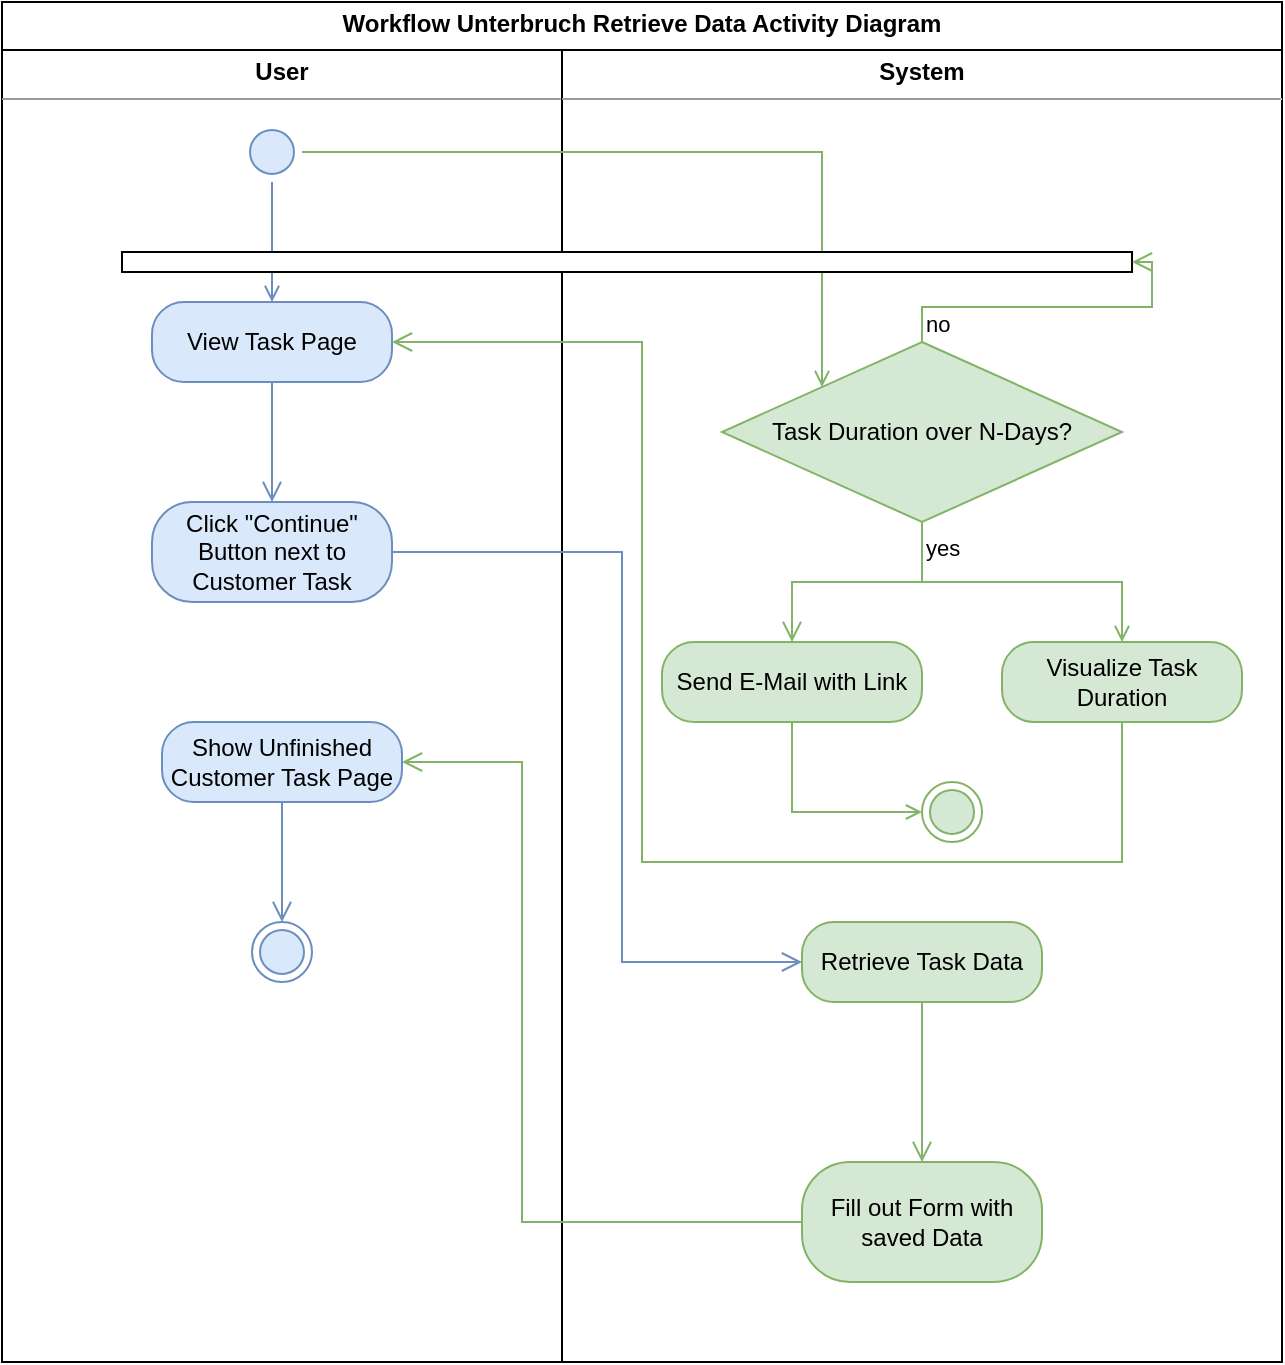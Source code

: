<mxfile version="24.0.1" type="device">
  <diagram name="Page-1" id="kfeUM7ncF0NBmRUnIfUb">
    <mxGraphModel dx="2954" dy="1134" grid="1" gridSize="10" guides="1" tooltips="1" connect="1" arrows="1" fold="1" page="1" pageScale="1" pageWidth="850" pageHeight="1100" math="0" shadow="0">
      <root>
        <mxCell id="0" />
        <mxCell id="1" parent="0" />
        <mxCell id="3npMG4CBkp7sPQHAlQO3-1" value="&lt;p style=&quot;margin:0px;margin-top:4px;text-align:center;&quot;&gt;&lt;b&gt;Workflow Unterbruch Retrieve Data Activity Diagram&lt;/b&gt;&lt;br&gt;&lt;/p&gt;&lt;hr size=&quot;1&quot;&gt;&lt;div style=&quot;height:2px;&quot;&gt;&lt;/div&gt;" style="verticalAlign=top;align=left;overflow=fill;html=1;whiteSpace=wrap;" parent="1" vertex="1">
          <mxGeometry x="120" y="80" width="640" height="680" as="geometry" />
        </mxCell>
        <mxCell id="3npMG4CBkp7sPQHAlQO3-2" value="&lt;p style=&quot;margin:0px;margin-top:4px;text-align:center;&quot;&gt;&lt;b&gt;User&lt;/b&gt;&lt;br&gt;&lt;/p&gt;&lt;hr size=&quot;1&quot;&gt;&lt;div style=&quot;height:2px;&quot;&gt;&lt;/div&gt;" style="verticalAlign=top;align=left;overflow=fill;html=1;whiteSpace=wrap;" parent="1" vertex="1">
          <mxGeometry x="120" y="104" width="280" height="656" as="geometry" />
        </mxCell>
        <mxCell id="3npMG4CBkp7sPQHAlQO3-3" value="&lt;p style=&quot;margin:0px;margin-top:4px;text-align:center;&quot;&gt;&lt;b&gt;System&lt;/b&gt;&lt;br&gt;&lt;/p&gt;&lt;hr size=&quot;1&quot;&gt;&lt;div style=&quot;height:2px;&quot;&gt;&lt;/div&gt;" style="verticalAlign=top;align=left;overflow=fill;html=1;whiteSpace=wrap;" parent="1" vertex="1">
          <mxGeometry x="400" y="104" width="360" height="656" as="geometry" />
        </mxCell>
        <mxCell id="RTWE98j4PJ2n2rW44HKh-9" style="edgeStyle=orthogonalEdgeStyle;rounded=0;orthogonalLoop=1;jettySize=auto;html=1;fillColor=#dae8fc;strokeColor=#6c8ebf;" parent="1" source="3npMG4CBkp7sPQHAlQO3-4" target="RTWE98j4PJ2n2rW44HKh-7" edge="1">
          <mxGeometry relative="1" as="geometry">
            <Array as="points">
              <mxPoint x="255" y="210" />
            </Array>
          </mxGeometry>
        </mxCell>
        <mxCell id="RTWE98j4PJ2n2rW44HKh-22" style="edgeStyle=orthogonalEdgeStyle;rounded=0;orthogonalLoop=1;jettySize=auto;html=1;entryX=0;entryY=0;entryDx=0;entryDy=0;fillColor=#d5e8d4;strokeColor=#82b366;endArrow=open;endFill=0;" parent="1" source="3npMG4CBkp7sPQHAlQO3-4" target="RTWE98j4PJ2n2rW44HKh-13" edge="1">
          <mxGeometry relative="1" as="geometry" />
        </mxCell>
        <mxCell id="3npMG4CBkp7sPQHAlQO3-4" value="" style="ellipse;html=1;shape=startState;fillColor=#dae8fc;strokeColor=#6c8ebf;" parent="1" vertex="1">
          <mxGeometry x="240" y="140" width="30" height="30" as="geometry" />
        </mxCell>
        <mxCell id="RTWE98j4PJ2n2rW44HKh-12" style="edgeStyle=orthogonalEdgeStyle;rounded=0;orthogonalLoop=1;jettySize=auto;html=1;fillColor=#dae8fc;strokeColor=#6c8ebf;startArrow=open;startFill=0;sourcePerimeterSpacing=0;targetPerimeterSpacing=0;" parent="1" source="3npMG4CBkp7sPQHAlQO3-6" target="RTWE98j4PJ2n2rW44HKh-7" edge="1">
          <mxGeometry relative="1" as="geometry" />
        </mxCell>
        <mxCell id="3npMG4CBkp7sPQHAlQO3-6" value="View Task Page" style="rounded=1;whiteSpace=wrap;html=1;arcSize=40;fillColor=#dae8fc;strokeColor=#6c8ebf;" parent="1" vertex="1">
          <mxGeometry x="195" y="230" width="120" height="40" as="geometry" />
        </mxCell>
        <mxCell id="3npMG4CBkp7sPQHAlQO3-7" value="" style="edgeStyle=orthogonalEdgeStyle;html=1;verticalAlign=bottom;endArrow=open;endSize=8;strokeColor=#6c8ebf;rounded=0;fillColor=#dae8fc;" parent="1" source="3npMG4CBkp7sPQHAlQO3-6" edge="1">
          <mxGeometry relative="1" as="geometry">
            <mxPoint x="255" y="330" as="targetPoint" />
          </mxGeometry>
        </mxCell>
        <mxCell id="3npMG4CBkp7sPQHAlQO3-8" value="Click &quot;Continue&quot; Button next to Customer Task" style="rounded=1;whiteSpace=wrap;html=1;arcSize=40;fillColor=#dae8fc;strokeColor=#6c8ebf;" parent="1" vertex="1">
          <mxGeometry x="195" y="330" width="120" height="50" as="geometry" />
        </mxCell>
        <mxCell id="3npMG4CBkp7sPQHAlQO3-9" value="" style="edgeStyle=orthogonalEdgeStyle;html=1;verticalAlign=bottom;endArrow=open;endSize=8;strokeColor=#6c8ebf;rounded=0;fillColor=#dae8fc;entryX=0;entryY=0.5;entryDx=0;entryDy=0;" parent="1" source="3npMG4CBkp7sPQHAlQO3-8" target="3npMG4CBkp7sPQHAlQO3-10" edge="1">
          <mxGeometry relative="1" as="geometry">
            <mxPoint x="255" y="430" as="targetPoint" />
            <Array as="points">
              <mxPoint x="430" y="355" />
              <mxPoint x="430" y="560" />
            </Array>
          </mxGeometry>
        </mxCell>
        <mxCell id="3npMG4CBkp7sPQHAlQO3-10" value="Retrieve Task Data" style="rounded=1;whiteSpace=wrap;html=1;arcSize=40;fillColor=#d5e8d4;strokeColor=#82b366;" parent="1" vertex="1">
          <mxGeometry x="520" y="540" width="120" height="40" as="geometry" />
        </mxCell>
        <mxCell id="3npMG4CBkp7sPQHAlQO3-11" value="" style="edgeStyle=orthogonalEdgeStyle;html=1;verticalAlign=bottom;endArrow=open;endSize=8;strokeColor=#82b366;rounded=0;fillColor=#d5e8d4;entryX=0.5;entryY=0;entryDx=0;entryDy=0;" parent="1" source="3npMG4CBkp7sPQHAlQO3-10" target="3npMG4CBkp7sPQHAlQO3-15" edge="1">
          <mxGeometry relative="1" as="geometry">
            <mxPoint x="580" y="430" as="targetPoint" />
          </mxGeometry>
        </mxCell>
        <mxCell id="3npMG4CBkp7sPQHAlQO3-15" value="Fill out Form with saved Data" style="rounded=1;whiteSpace=wrap;html=1;arcSize=40;fillColor=#d5e8d4;strokeColor=#82b366;" parent="1" vertex="1">
          <mxGeometry x="520" y="660" width="120" height="60" as="geometry" />
        </mxCell>
        <mxCell id="3npMG4CBkp7sPQHAlQO3-16" value="" style="edgeStyle=orthogonalEdgeStyle;html=1;verticalAlign=bottom;endArrow=open;endSize=8;strokeColor=#82b366;rounded=0;fillColor=#d5e8d4;entryX=1;entryY=0.5;entryDx=0;entryDy=0;" parent="1" source="3npMG4CBkp7sPQHAlQO3-15" target="3npMG4CBkp7sPQHAlQO3-17" edge="1">
          <mxGeometry relative="1" as="geometry">
            <mxPoint x="580" y="530" as="targetPoint" />
            <Array as="points">
              <mxPoint x="380" y="690" />
              <mxPoint x="380" y="460" />
            </Array>
          </mxGeometry>
        </mxCell>
        <mxCell id="3npMG4CBkp7sPQHAlQO3-17" value="Show Unfinished Customer Task Page" style="rounded=1;whiteSpace=wrap;html=1;arcSize=40;fillColor=#dae8fc;strokeColor=#6c8ebf;" parent="1" vertex="1">
          <mxGeometry x="200" y="440" width="120" height="40" as="geometry" />
        </mxCell>
        <mxCell id="3npMG4CBkp7sPQHAlQO3-18" value="" style="edgeStyle=orthogonalEdgeStyle;html=1;verticalAlign=bottom;endArrow=open;endSize=8;strokeColor=#6c8ebf;rounded=0;fillColor=#dae8fc;" parent="1" source="3npMG4CBkp7sPQHAlQO3-17" edge="1">
          <mxGeometry relative="1" as="geometry">
            <mxPoint x="260" y="540" as="targetPoint" />
          </mxGeometry>
        </mxCell>
        <mxCell id="3npMG4CBkp7sPQHAlQO3-19" value="" style="ellipse;html=1;shape=endState;fillColor=#dae8fc;strokeColor=#6c8ebf;" parent="1" vertex="1">
          <mxGeometry x="245" y="540" width="30" height="30" as="geometry" />
        </mxCell>
        <mxCell id="RTWE98j4PJ2n2rW44HKh-7" value="" style="html=1;points=[[0,0,0,0,5],[0,1,0,0,-5],[1,0,0,0,5],[1,1,0,0,-5]];perimeter=orthogonalPerimeter;outlineConnect=0;targetShapes=umlLifeline;portConstraint=eastwest;newEdgeStyle={&quot;curved&quot;:0,&quot;rounded&quot;:0};rotation=90;" parent="1" vertex="1">
          <mxGeometry x="427.5" y="-42.5" width="10" height="505" as="geometry" />
        </mxCell>
        <mxCell id="UtXYJ5dN2m1Lnok2iP51-1" style="edgeStyle=orthogonalEdgeStyle;rounded=0;orthogonalLoop=1;jettySize=auto;html=1;fillColor=#d5e8d4;strokeColor=#82b366;endArrow=open;endFill=0;" edge="1" parent="1" source="RTWE98j4PJ2n2rW44HKh-13" target="RTWE98j4PJ2n2rW44HKh-18">
          <mxGeometry relative="1" as="geometry" />
        </mxCell>
        <mxCell id="RTWE98j4PJ2n2rW44HKh-13" value="Task Duration over N-Days?" style="rhombus;whiteSpace=wrap;html=1;fillColor=#d5e8d4;strokeColor=#82b366;" parent="1" vertex="1">
          <mxGeometry x="480" y="250" width="200" height="90" as="geometry" />
        </mxCell>
        <mxCell id="RTWE98j4PJ2n2rW44HKh-14" value="no" style="edgeStyle=orthogonalEdgeStyle;html=1;align=left;verticalAlign=bottom;endArrow=open;endSize=8;strokeColor=#82b366;rounded=0;fillColor=#d5e8d4;" parent="1" source="RTWE98j4PJ2n2rW44HKh-13" target="RTWE98j4PJ2n2rW44HKh-7" edge="1">
          <mxGeometry x="-1" relative="1" as="geometry">
            <mxPoint x="720" y="260" as="targetPoint" />
          </mxGeometry>
        </mxCell>
        <mxCell id="RTWE98j4PJ2n2rW44HKh-15" value="yes" style="edgeStyle=orthogonalEdgeStyle;html=1;align=left;verticalAlign=top;endArrow=open;endSize=8;strokeColor=#82b366;rounded=0;fillColor=#d5e8d4;" parent="1" source="RTWE98j4PJ2n2rW44HKh-13" target="RTWE98j4PJ2n2rW44HKh-17" edge="1">
          <mxGeometry x="-1" relative="1" as="geometry">
            <mxPoint x="580" y="340" as="targetPoint" />
          </mxGeometry>
        </mxCell>
        <mxCell id="RTWE98j4PJ2n2rW44HKh-21" style="edgeStyle=orthogonalEdgeStyle;rounded=0;orthogonalLoop=1;jettySize=auto;html=1;entryX=0;entryY=0.5;entryDx=0;entryDy=0;fillColor=#d5e8d4;strokeColor=#82b366;endArrow=open;endFill=0;" parent="1" source="RTWE98j4PJ2n2rW44HKh-17" target="RTWE98j4PJ2n2rW44HKh-20" edge="1">
          <mxGeometry relative="1" as="geometry" />
        </mxCell>
        <mxCell id="RTWE98j4PJ2n2rW44HKh-17" value="Send E-Mail with Link" style="rounded=1;whiteSpace=wrap;html=1;arcSize=40;fillColor=#d5e8d4;strokeColor=#82b366;" parent="1" vertex="1">
          <mxGeometry x="450" y="400" width="130" height="40" as="geometry" />
        </mxCell>
        <mxCell id="RTWE98j4PJ2n2rW44HKh-18" value="Visualize Task Duration" style="rounded=1;whiteSpace=wrap;html=1;arcSize=40;fillColor=#d5e8d4;strokeColor=#82b366;" parent="1" vertex="1">
          <mxGeometry x="620" y="400" width="120" height="40" as="geometry" />
        </mxCell>
        <mxCell id="RTWE98j4PJ2n2rW44HKh-19" value="" style="edgeStyle=orthogonalEdgeStyle;html=1;verticalAlign=bottom;endArrow=open;endSize=8;strokeColor=#82b366;rounded=0;entryX=1;entryY=0.5;entryDx=0;entryDy=0;fillColor=#d5e8d4;exitX=0.5;exitY=1;exitDx=0;exitDy=0;" parent="1" source="RTWE98j4PJ2n2rW44HKh-18" target="3npMG4CBkp7sPQHAlQO3-6" edge="1">
          <mxGeometry relative="1" as="geometry">
            <mxPoint x="690" y="510" as="targetPoint" />
            <Array as="points">
              <mxPoint x="680" y="510" />
              <mxPoint x="440" y="510" />
              <mxPoint x="440" y="250" />
            </Array>
          </mxGeometry>
        </mxCell>
        <mxCell id="RTWE98j4PJ2n2rW44HKh-20" value="" style="ellipse;html=1;shape=endState;fillColor=#d5e8d4;strokeColor=#82b366;" parent="1" vertex="1">
          <mxGeometry x="580" y="470" width="30" height="30" as="geometry" />
        </mxCell>
      </root>
    </mxGraphModel>
  </diagram>
</mxfile>
